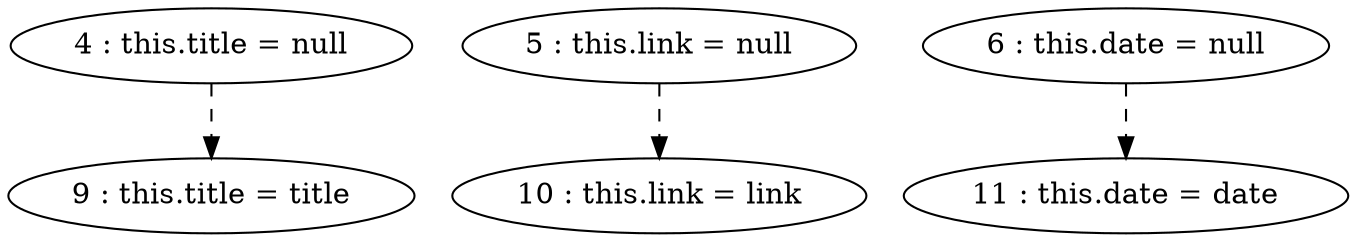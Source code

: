 digraph G {
"4 : this.title = null"
"4 : this.title = null" -> "9 : this.title = title" [style=dashed]
"5 : this.link = null"
"5 : this.link = null" -> "10 : this.link = link" [style=dashed]
"6 : this.date = null"
"6 : this.date = null" -> "11 : this.date = date" [style=dashed]
"9 : this.title = title"
"10 : this.link = link"
"11 : this.date = date"
}